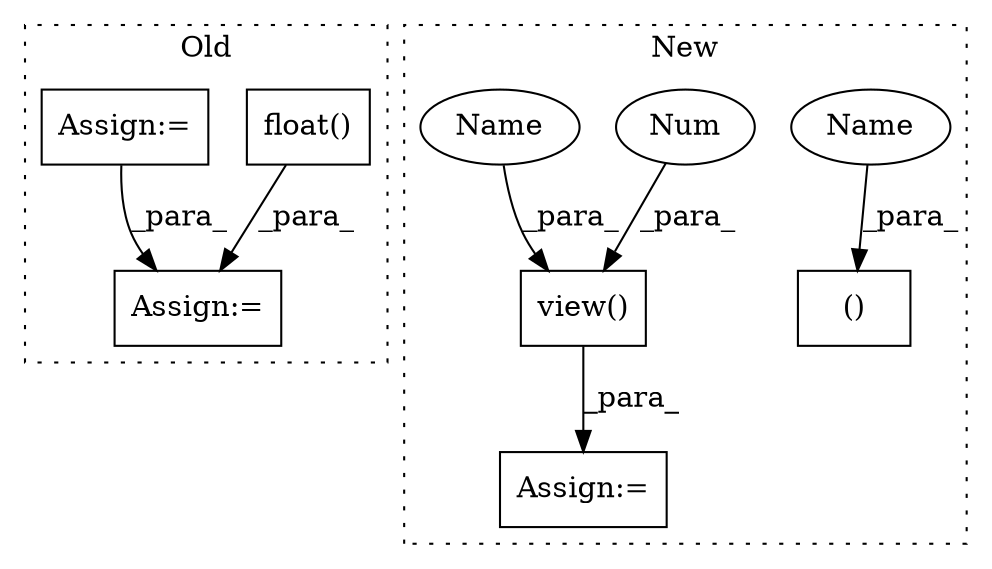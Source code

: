 digraph G {
subgraph cluster0 {
1 [label="float()" a="75" s="960" l="33" shape="box"];
6 [label="Assign:=" a="68" s="1316" l="4" shape="box"];
7 [label="Assign:=" a="68" s="1007" l="3" shape="box"];
label = "Old";
style="dotted";
}
subgraph cluster1 {
2 [label="view()" a="75" s="2175,2216" l="16,1" shape="box"];
3 [label="Num" a="76" s="2194" l="2" shape="ellipse"];
4 [label="Assign:=" a="68" s="2172" l="3" shape="box"];
5 [label="()" a="54" s="1146" l="9" shape="box"];
8 [label="Name" a="87" s="1145" l="1" shape="ellipse"];
9 [label="Name" a="87" s="2191" l="1" shape="ellipse"];
label = "New";
style="dotted";
}
1 -> 6 [label="_para_"];
2 -> 4 [label="_para_"];
3 -> 2 [label="_para_"];
7 -> 6 [label="_para_"];
8 -> 5 [label="_para_"];
9 -> 2 [label="_para_"];
}
